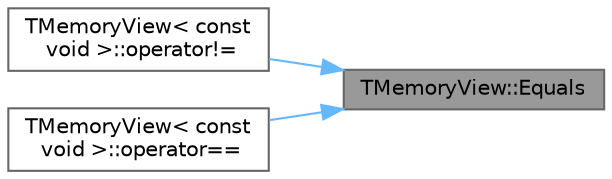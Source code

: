 digraph "TMemoryView::Equals"
{
 // INTERACTIVE_SVG=YES
 // LATEX_PDF_SIZE
  bgcolor="transparent";
  edge [fontname=Helvetica,fontsize=10,labelfontname=Helvetica,labelfontsize=10];
  node [fontname=Helvetica,fontsize=10,shape=box,height=0.2,width=0.4];
  rankdir="RL";
  Node1 [id="Node000001",label="TMemoryView::Equals",height=0.2,width=0.4,color="gray40", fillcolor="grey60", style="filled", fontcolor="black",tooltip="Returns whether the data pointers and sizes of this view and the other view are equal."];
  Node1 -> Node2 [id="edge1_Node000001_Node000002",dir="back",color="steelblue1",style="solid",tooltip=" "];
  Node2 [id="Node000002",label="TMemoryView\< const\l void \>::operator!=",height=0.2,width=0.4,color="grey40", fillcolor="white", style="filled",URL="$d9/dc5/classTMemoryView.html#af944868b791bd0ef07a42ee506977260",tooltip=" "];
  Node1 -> Node3 [id="edge2_Node000001_Node000003",dir="back",color="steelblue1",style="solid",tooltip=" "];
  Node3 [id="Node000003",label="TMemoryView\< const\l void \>::operator==",height=0.2,width=0.4,color="grey40", fillcolor="white", style="filled",URL="$d9/dc5/classTMemoryView.html#ab071bca6617f8b56345cffa64d4588e9",tooltip=" "];
}
